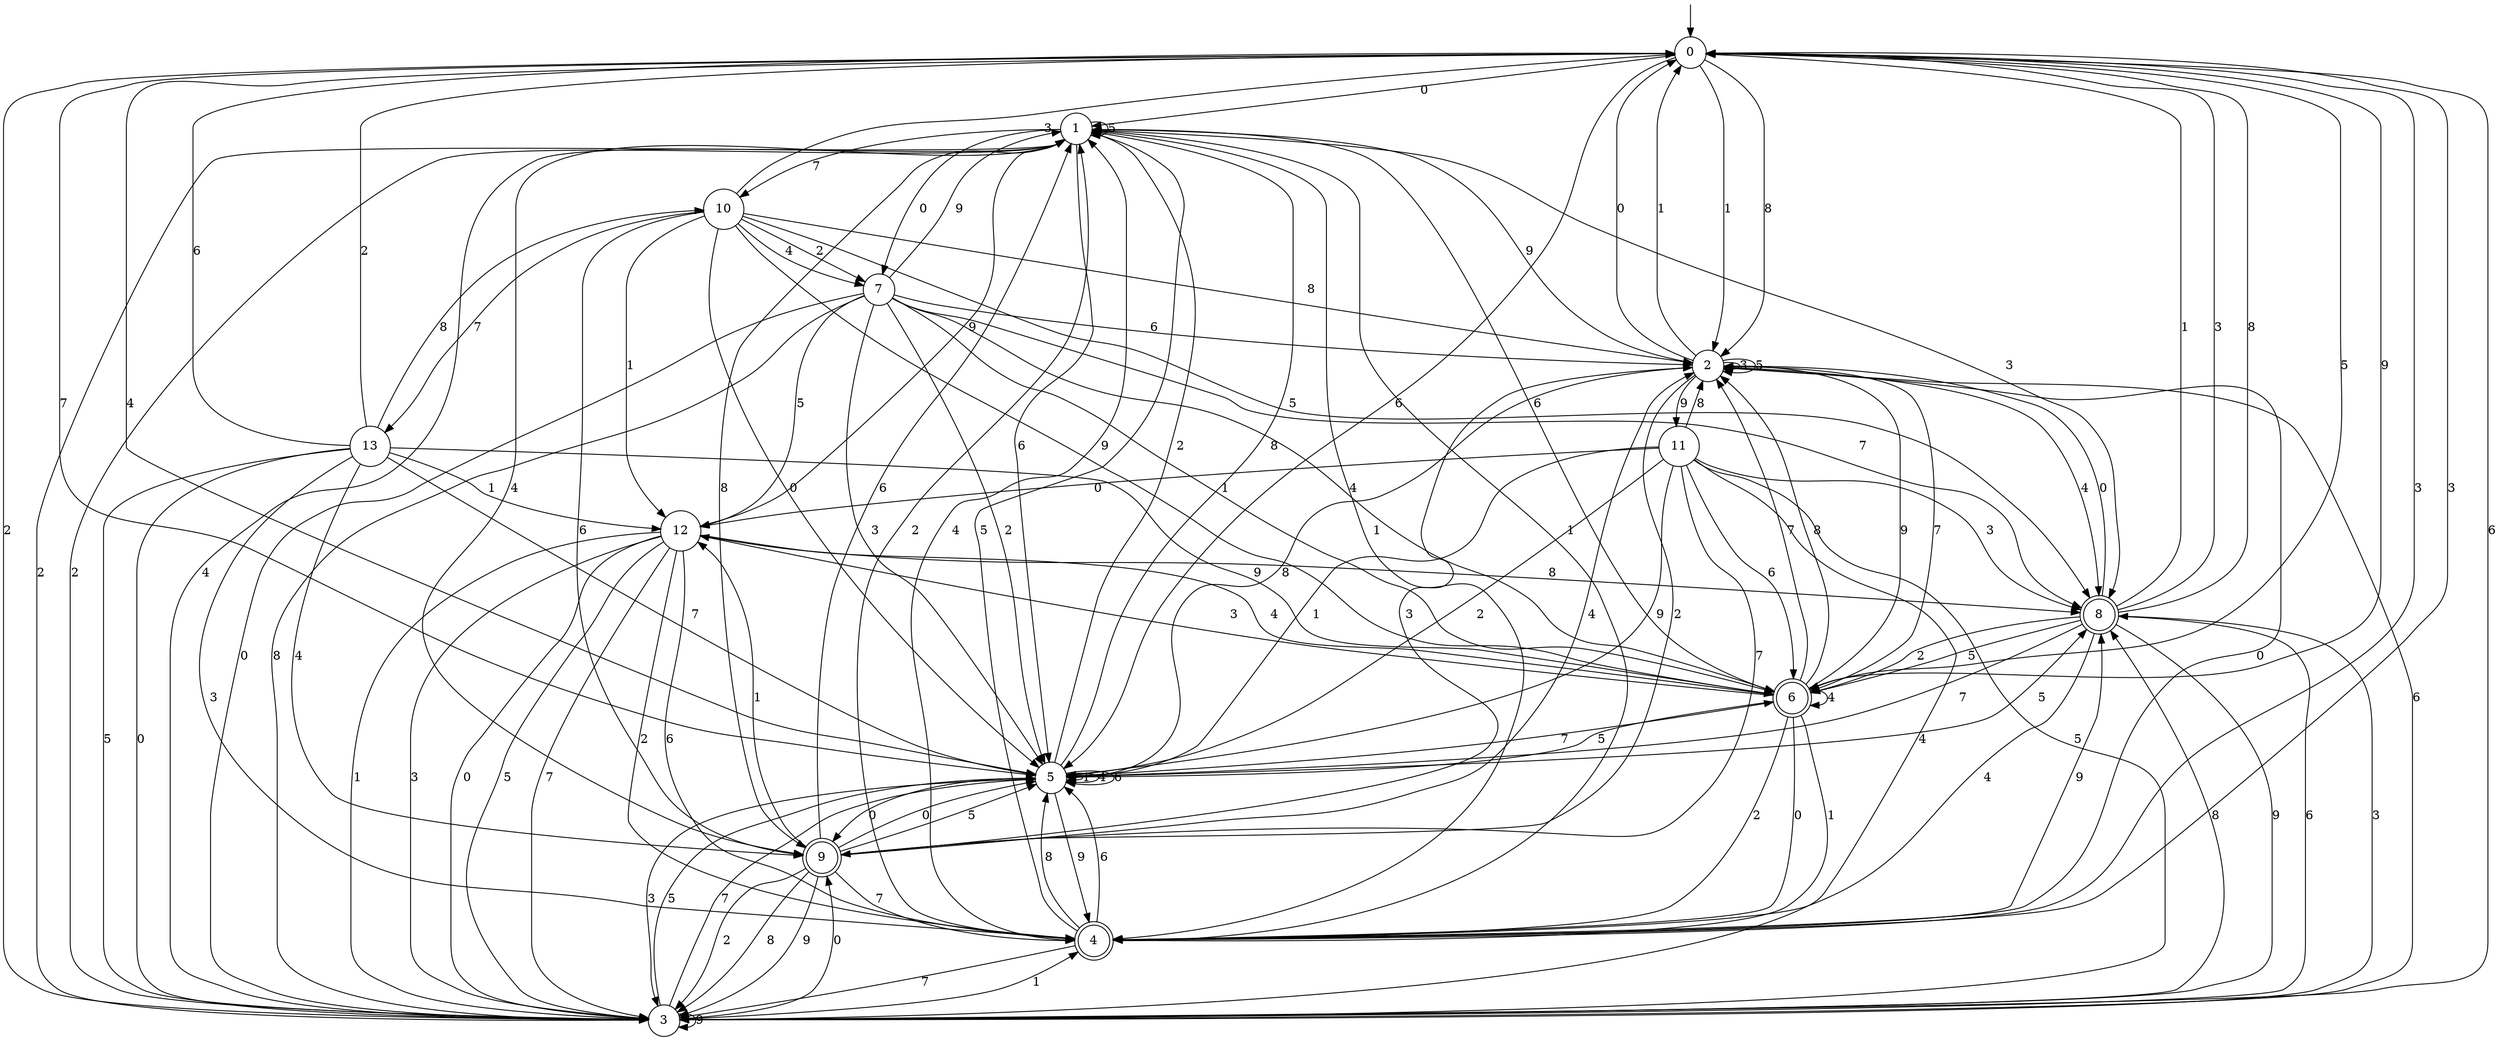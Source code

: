 digraph g {

	s0 [shape="circle" label="0"];
	s1 [shape="circle" label="1"];
	s2 [shape="circle" label="2"];
	s3 [shape="circle" label="3"];
	s4 [shape="doublecircle" label="4"];
	s5 [shape="circle" label="5"];
	s6 [shape="doublecircle" label="6"];
	s7 [shape="circle" label="7"];
	s8 [shape="doublecircle" label="8"];
	s9 [shape="doublecircle" label="9"];
	s10 [shape="circle" label="10"];
	s11 [shape="circle" label="11"];
	s12 [shape="circle" label="12"];
	s13 [shape="circle" label="13"];
	s0 -> s1 [label="0"];
	s0 -> s2 [label="1"];
	s0 -> s3 [label="2"];
	s0 -> s4 [label="3"];
	s0 -> s5 [label="4"];
	s0 -> s6 [label="5"];
	s0 -> s5 [label="6"];
	s0 -> s5 [label="7"];
	s0 -> s2 [label="8"];
	s0 -> s6 [label="9"];
	s1 -> s7 [label="0"];
	s1 -> s4 [label="1"];
	s1 -> s3 [label="2"];
	s1 -> s8 [label="3"];
	s1 -> s9 [label="4"];
	s1 -> s1 [label="5"];
	s1 -> s5 [label="6"];
	s1 -> s10 [label="7"];
	s1 -> s9 [label="8"];
	s1 -> s2 [label="9"];
	s2 -> s0 [label="0"];
	s2 -> s0 [label="1"];
	s2 -> s9 [label="2"];
	s2 -> s2 [label="3"];
	s2 -> s8 [label="4"];
	s2 -> s2 [label="5"];
	s2 -> s3 [label="6"];
	s2 -> s6 [label="7"];
	s2 -> s5 [label="8"];
	s2 -> s11 [label="9"];
	s3 -> s9 [label="0"];
	s3 -> s4 [label="1"];
	s3 -> s1 [label="2"];
	s3 -> s8 [label="3"];
	s3 -> s1 [label="4"];
	s3 -> s5 [label="5"];
	s3 -> s0 [label="6"];
	s3 -> s5 [label="7"];
	s3 -> s8 [label="8"];
	s3 -> s3 [label="9"];
	s4 -> s2 [label="0"];
	s4 -> s1 [label="1"];
	s4 -> s1 [label="2"];
	s4 -> s0 [label="3"];
	s4 -> s1 [label="4"];
	s4 -> s1 [label="5"];
	s4 -> s5 [label="6"];
	s4 -> s3 [label="7"];
	s4 -> s5 [label="8"];
	s4 -> s8 [label="9"];
	s5 -> s9 [label="0"];
	s5 -> s5 [label="1"];
	s5 -> s1 [label="2"];
	s5 -> s3 [label="3"];
	s5 -> s5 [label="4"];
	s5 -> s8 [label="5"];
	s5 -> s5 [label="6"];
	s5 -> s6 [label="7"];
	s5 -> s1 [label="8"];
	s5 -> s4 [label="9"];
	s6 -> s4 [label="0"];
	s6 -> s4 [label="1"];
	s6 -> s4 [label="2"];
	s6 -> s12 [label="3"];
	s6 -> s6 [label="4"];
	s6 -> s5 [label="5"];
	s6 -> s1 [label="6"];
	s6 -> s2 [label="7"];
	s6 -> s2 [label="8"];
	s6 -> s2 [label="9"];
	s7 -> s3 [label="0"];
	s7 -> s6 [label="1"];
	s7 -> s5 [label="2"];
	s7 -> s5 [label="3"];
	s7 -> s6 [label="4"];
	s7 -> s12 [label="5"];
	s7 -> s2 [label="6"];
	s7 -> s8 [label="7"];
	s7 -> s3 [label="8"];
	s7 -> s1 [label="9"];
	s8 -> s2 [label="0"];
	s8 -> s0 [label="1"];
	s8 -> s6 [label="2"];
	s8 -> s0 [label="3"];
	s8 -> s4 [label="4"];
	s8 -> s6 [label="5"];
	s8 -> s3 [label="6"];
	s8 -> s5 [label="7"];
	s8 -> s0 [label="8"];
	s8 -> s3 [label="9"];
	s9 -> s5 [label="0"];
	s9 -> s12 [label="1"];
	s9 -> s3 [label="2"];
	s9 -> s2 [label="3"];
	s9 -> s2 [label="4"];
	s9 -> s5 [label="5"];
	s9 -> s1 [label="6"];
	s9 -> s4 [label="7"];
	s9 -> s3 [label="8"];
	s9 -> s3 [label="9"];
	s10 -> s5 [label="0"];
	s10 -> s12 [label="1"];
	s10 -> s7 [label="2"];
	s10 -> s0 [label="3"];
	s10 -> s7 [label="4"];
	s10 -> s8 [label="5"];
	s10 -> s9 [label="6"];
	s10 -> s13 [label="7"];
	s10 -> s2 [label="8"];
	s10 -> s6 [label="9"];
	s11 -> s12 [label="0"];
	s11 -> s5 [label="1"];
	s11 -> s5 [label="2"];
	s11 -> s8 [label="3"];
	s11 -> s3 [label="4"];
	s11 -> s3 [label="5"];
	s11 -> s6 [label="6"];
	s11 -> s9 [label="7"];
	s11 -> s2 [label="8"];
	s11 -> s5 [label="9"];
	s12 -> s3 [label="0"];
	s12 -> s3 [label="1"];
	s12 -> s4 [label="2"];
	s12 -> s3 [label="3"];
	s12 -> s6 [label="4"];
	s12 -> s3 [label="5"];
	s12 -> s4 [label="6"];
	s12 -> s3 [label="7"];
	s12 -> s8 [label="8"];
	s12 -> s1 [label="9"];
	s13 -> s3 [label="0"];
	s13 -> s12 [label="1"];
	s13 -> s0 [label="2"];
	s13 -> s4 [label="3"];
	s13 -> s9 [label="4"];
	s13 -> s3 [label="5"];
	s13 -> s0 [label="6"];
	s13 -> s5 [label="7"];
	s13 -> s10 [label="8"];
	s13 -> s6 [label="9"];

__start0 [label="" shape="none" width="0" height="0"];
__start0 -> s0;

}
